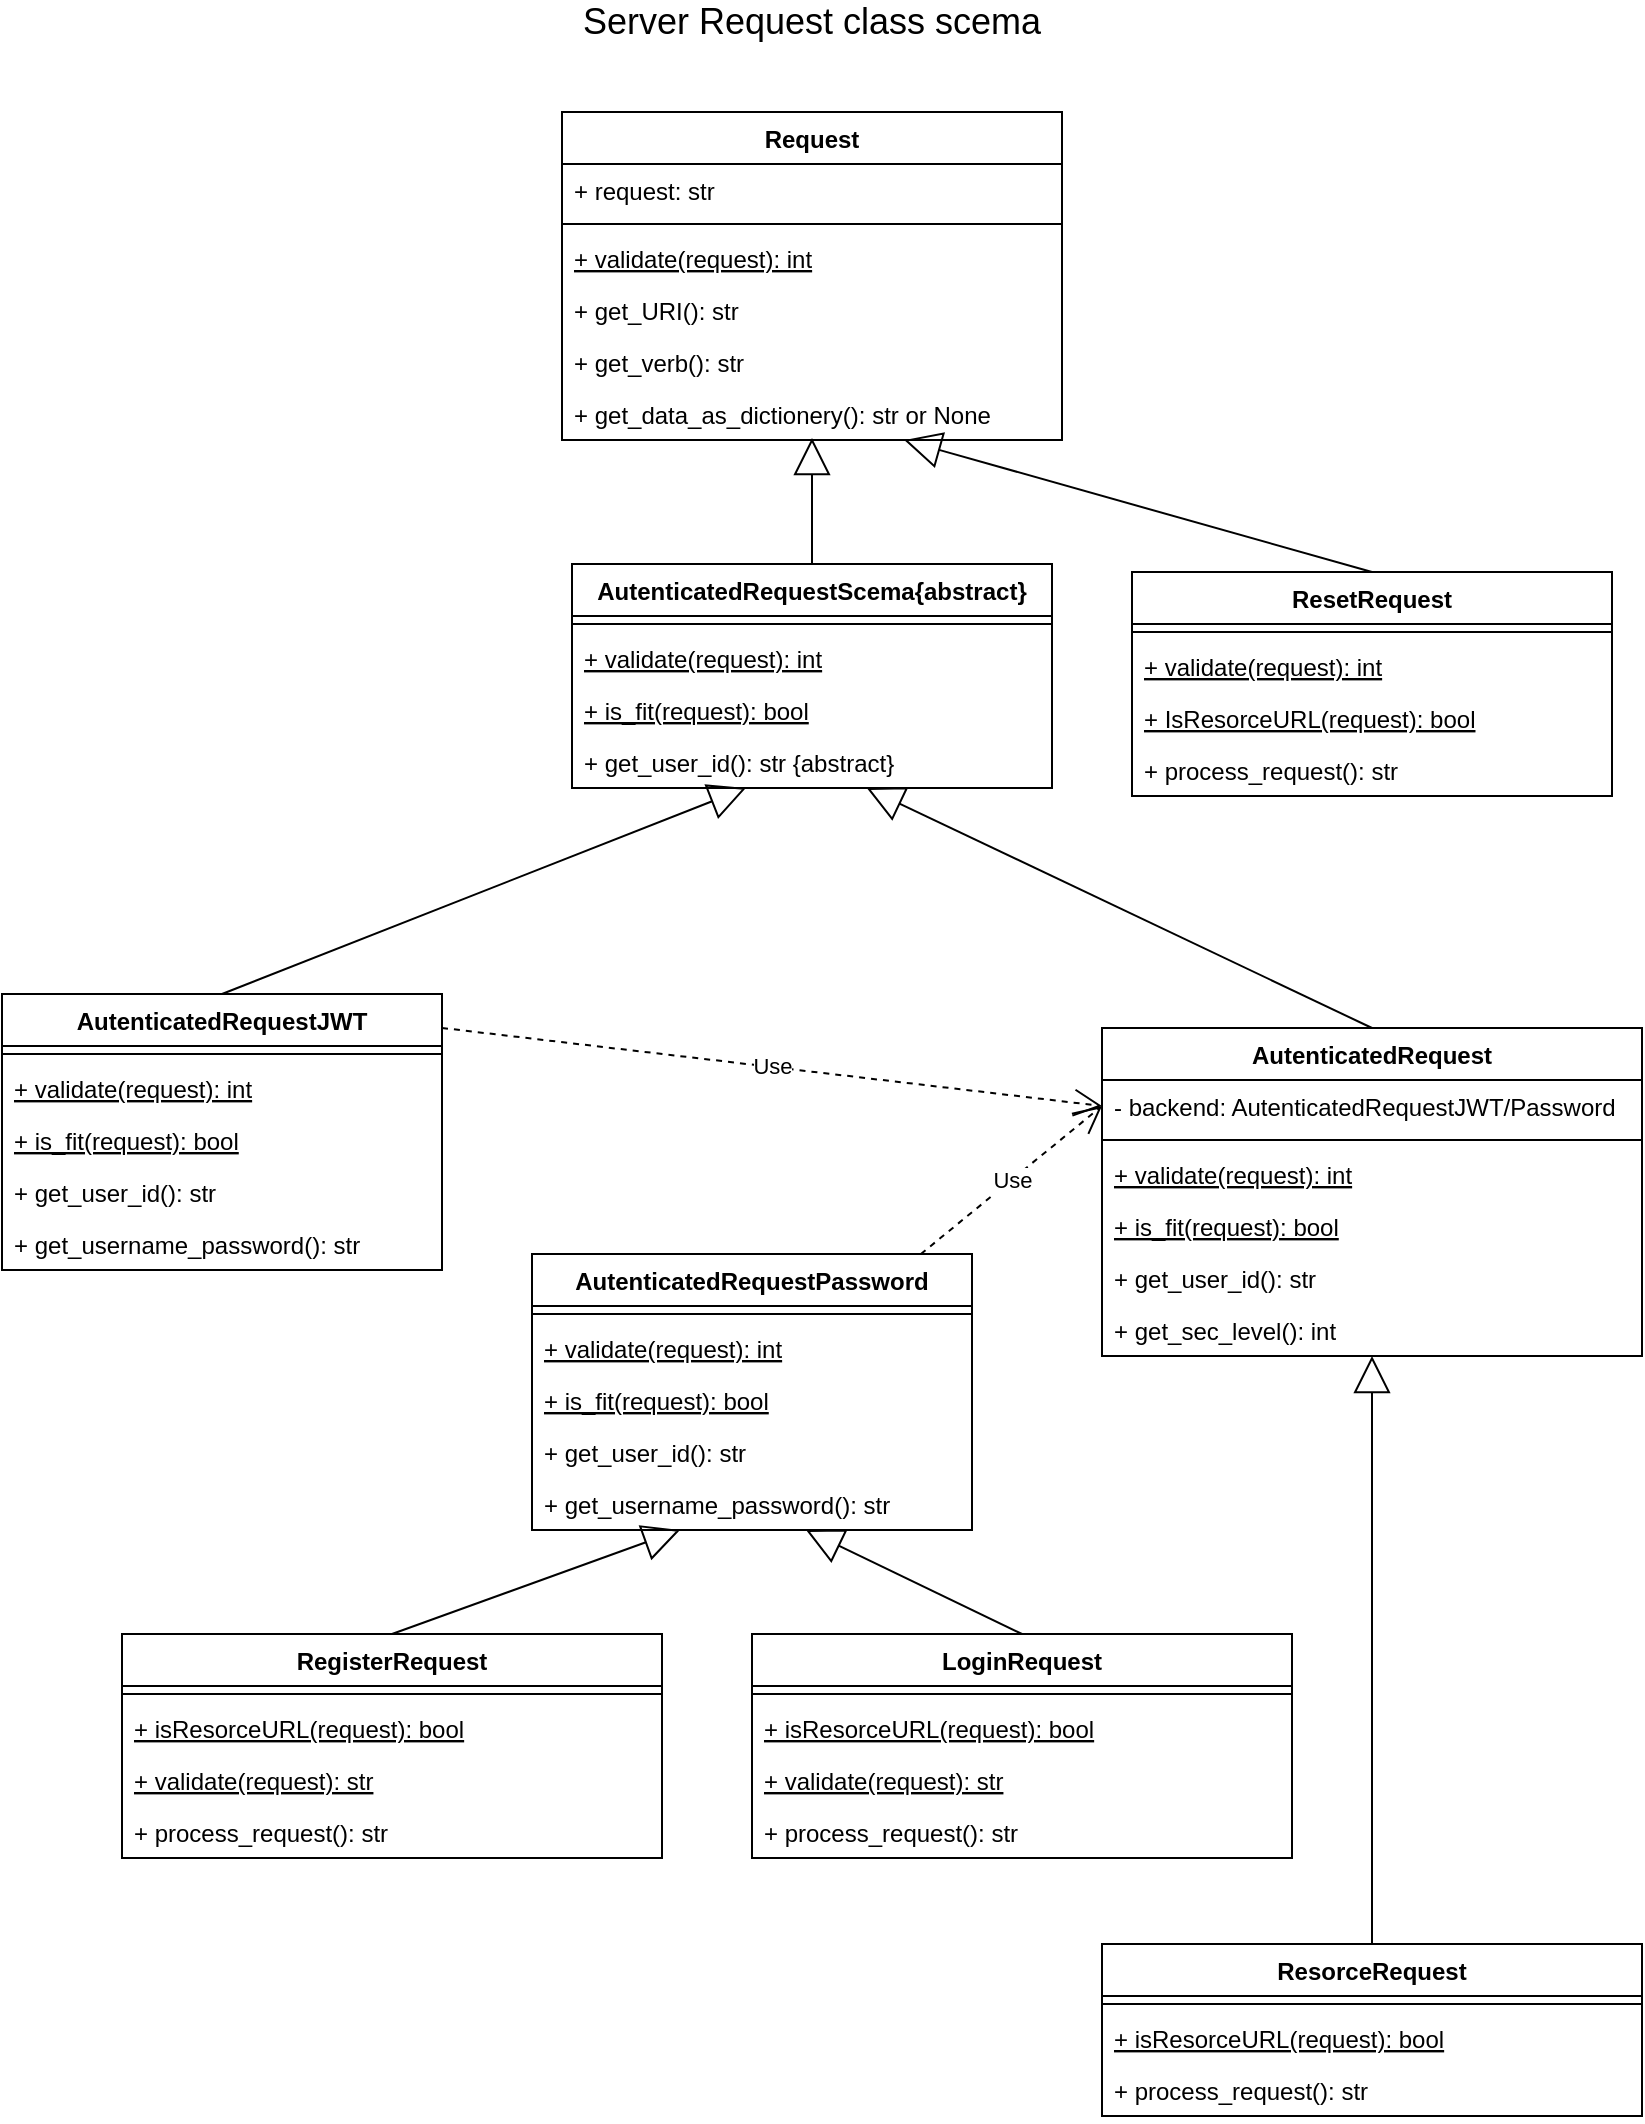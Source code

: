 <mxfile version="10.6.3" type="device"><diagram name="Request" id="qLpD8U0I8rAJyfowAAUs"><mxGraphModel dx="1154" dy="738" grid="1" gridSize="10" guides="1" tooltips="1" connect="1" arrows="1" fold="1" page="1" pageScale="1" pageWidth="850" pageHeight="1100" background="#ffffff" math="0" shadow="0"><root><mxCell id="0"/><mxCell id="1" parent="0"/><mxCell id="8GH3iLczXxvQPFb8CJJR-1" value="Request" style="swimlane;fontStyle=1;align=center;verticalAlign=top;childLayout=stackLayout;horizontal=1;startSize=26;horizontalStack=0;resizeParent=1;resizeParentMax=0;resizeLast=0;collapsible=1;marginBottom=0;" parent="1" vertex="1"><mxGeometry x="300" y="75" width="250" height="164" as="geometry"/></mxCell><mxCell id="8GH3iLczXxvQPFb8CJJR-2" value="+ request: str" style="text;strokeColor=none;fillColor=none;align=left;verticalAlign=top;spacingLeft=4;spacingRight=4;overflow=hidden;rotatable=0;points=[[0,0.5],[1,0.5]];portConstraint=eastwest;" parent="8GH3iLczXxvQPFb8CJJR-1" vertex="1"><mxGeometry y="26" width="250" height="26" as="geometry"/></mxCell><mxCell id="8GH3iLczXxvQPFb8CJJR-3" value="" style="line;strokeWidth=1;fillColor=none;align=left;verticalAlign=middle;spacingTop=-1;spacingLeft=3;spacingRight=3;rotatable=0;labelPosition=right;points=[];portConstraint=eastwest;" parent="8GH3iLczXxvQPFb8CJJR-1" vertex="1"><mxGeometry y="52" width="250" height="8" as="geometry"/></mxCell><mxCell id="8GH3iLczXxvQPFb8CJJR-4" value="+ validate(request): int" style="text;strokeColor=none;fillColor=none;align=left;verticalAlign=top;spacingLeft=4;spacingRight=4;overflow=hidden;rotatable=0;points=[[0,0.5],[1,0.5]];portConstraint=eastwest;fontStyle=4" parent="8GH3iLczXxvQPFb8CJJR-1" vertex="1"><mxGeometry y="60" width="250" height="26" as="geometry"/></mxCell><mxCell id="8GH3iLczXxvQPFb8CJJR-5" value="+ get_URI(): str" style="text;strokeColor=none;fillColor=none;align=left;verticalAlign=top;spacingLeft=4;spacingRight=4;overflow=hidden;rotatable=0;points=[[0,0.5],[1,0.5]];portConstraint=eastwest;" parent="8GH3iLczXxvQPFb8CJJR-1" vertex="1"><mxGeometry y="86" width="250" height="26" as="geometry"/></mxCell><mxCell id="8GH3iLczXxvQPFb8CJJR-6" value="+ get_verb(): str" style="text;strokeColor=none;fillColor=none;align=left;verticalAlign=top;spacingLeft=4;spacingRight=4;overflow=hidden;rotatable=0;points=[[0,0.5],[1,0.5]];portConstraint=eastwest;" parent="8GH3iLczXxvQPFb8CJJR-1" vertex="1"><mxGeometry y="112" width="250" height="26" as="geometry"/></mxCell><mxCell id="8GH3iLczXxvQPFb8CJJR-7" value="+ get_data_as_dictionery(): str or None" style="text;strokeColor=none;fillColor=none;align=left;verticalAlign=top;spacingLeft=4;spacingRight=4;overflow=hidden;rotatable=0;points=[[0,0.5],[1,0.5]];portConstraint=eastwest;" parent="8GH3iLczXxvQPFb8CJJR-1" vertex="1"><mxGeometry y="138" width="250" height="26" as="geometry"/></mxCell><mxCell id="8GH3iLczXxvQPFb8CJJR-14" value="AutenticatedRequestScema{abstract}" style="swimlane;fontStyle=1;align=center;verticalAlign=top;childLayout=stackLayout;horizontal=1;startSize=26;horizontalStack=0;resizeParent=1;resizeParentMax=0;resizeLast=0;collapsible=1;marginBottom=0;" parent="1" vertex="1"><mxGeometry x="305" y="301" width="240" height="112" as="geometry"/></mxCell><mxCell id="8GH3iLczXxvQPFb8CJJR-16" value="" style="line;strokeWidth=1;fillColor=none;align=left;verticalAlign=middle;spacingTop=-1;spacingLeft=3;spacingRight=3;rotatable=0;labelPosition=right;points=[];portConstraint=eastwest;" parent="8GH3iLczXxvQPFb8CJJR-14" vertex="1"><mxGeometry y="26" width="240" height="8" as="geometry"/></mxCell><mxCell id="8GH3iLczXxvQPFb8CJJR-35" value="+ validate(request): int" style="text;strokeColor=none;fillColor=none;align=left;verticalAlign=top;spacingLeft=4;spacingRight=4;overflow=hidden;rotatable=0;points=[[0,0.5],[1,0.5]];portConstraint=eastwest;fontStyle=4" parent="8GH3iLczXxvQPFb8CJJR-14" vertex="1"><mxGeometry y="34" width="240" height="26" as="geometry"/></mxCell><mxCell id="8GH3iLczXxvQPFb8CJJR-17" value="+ is_fit(request): bool" style="text;strokeColor=none;fillColor=none;align=left;verticalAlign=top;spacingLeft=4;spacingRight=4;overflow=hidden;rotatable=0;points=[[0,0.5],[1,0.5]];portConstraint=eastwest;fontStyle=4" parent="8GH3iLczXxvQPFb8CJJR-14" vertex="1"><mxGeometry y="60" width="240" height="26" as="geometry"/></mxCell><mxCell id="8GH3iLczXxvQPFb8CJJR-18" value="+ get_user_id(): str {abstract}" style="text;strokeColor=none;fillColor=none;align=left;verticalAlign=top;spacingLeft=4;spacingRight=4;overflow=hidden;rotatable=0;points=[[0,0.5],[1,0.5]];portConstraint=eastwest;" parent="8GH3iLczXxvQPFb8CJJR-14" vertex="1"><mxGeometry y="86" width="240" height="26" as="geometry"/></mxCell><mxCell id="JPnHlFLPHuDdLfxJmlcP-1" value="ResetRequest" style="swimlane;fontStyle=1;align=center;verticalAlign=top;childLayout=stackLayout;horizontal=1;startSize=26;horizontalStack=0;resizeParent=1;resizeParentMax=0;resizeLast=0;collapsible=1;marginBottom=0;" parent="1" vertex="1"><mxGeometry x="585" y="305" width="240" height="112" as="geometry"/></mxCell><mxCell id="JPnHlFLPHuDdLfxJmlcP-2" value="" style="line;strokeWidth=1;fillColor=none;align=left;verticalAlign=middle;spacingTop=-1;spacingLeft=3;spacingRight=3;rotatable=0;labelPosition=right;points=[];portConstraint=eastwest;" parent="JPnHlFLPHuDdLfxJmlcP-1" vertex="1"><mxGeometry y="26" width="240" height="8" as="geometry"/></mxCell><mxCell id="JPnHlFLPHuDdLfxJmlcP-3" value="+ validate(request): int" style="text;strokeColor=none;fillColor=none;align=left;verticalAlign=top;spacingLeft=4;spacingRight=4;overflow=hidden;rotatable=0;points=[[0,0.5],[1,0.5]];portConstraint=eastwest;fontStyle=4" parent="JPnHlFLPHuDdLfxJmlcP-1" vertex="1"><mxGeometry y="34" width="240" height="26" as="geometry"/></mxCell><mxCell id="JPnHlFLPHuDdLfxJmlcP-4" value="+ IsResorceURL(request): bool&#10;" style="text;strokeColor=none;fillColor=none;align=left;verticalAlign=top;spacingLeft=4;spacingRight=4;overflow=hidden;rotatable=0;points=[[0,0.5],[1,0.5]];portConstraint=eastwest;fontStyle=4" parent="JPnHlFLPHuDdLfxJmlcP-1" vertex="1"><mxGeometry y="60" width="240" height="26" as="geometry"/></mxCell><mxCell id="JPnHlFLPHuDdLfxJmlcP-5" value="+ process_request(): str" style="text;strokeColor=none;fillColor=none;align=left;verticalAlign=top;spacingLeft=4;spacingRight=4;overflow=hidden;rotatable=0;points=[[0,0.5],[1,0.5]];portConstraint=eastwest;" parent="JPnHlFLPHuDdLfxJmlcP-1" vertex="1"><mxGeometry y="86" width="240" height="26" as="geometry"/></mxCell><mxCell id="8GH3iLczXxvQPFb8CJJR-21" value="AutenticatedRequestPassword" style="swimlane;fontStyle=1;align=center;verticalAlign=top;childLayout=stackLayout;horizontal=1;startSize=26;horizontalStack=0;resizeParent=1;resizeParentMax=0;resizeLast=0;collapsible=1;marginBottom=0;" parent="1" vertex="1"><mxGeometry x="285" y="646" width="220" height="138" as="geometry"/></mxCell><mxCell id="8GH3iLczXxvQPFb8CJJR-23" value="" style="line;strokeWidth=1;fillColor=none;align=left;verticalAlign=middle;spacingTop=-1;spacingLeft=3;spacingRight=3;rotatable=0;labelPosition=right;points=[];portConstraint=eastwest;" parent="8GH3iLczXxvQPFb8CJJR-21" vertex="1"><mxGeometry y="26" width="220" height="8" as="geometry"/></mxCell><mxCell id="8GH3iLczXxvQPFb8CJJR-36" value="+ validate(request): int" style="text;strokeColor=none;fillColor=none;align=left;verticalAlign=top;spacingLeft=4;spacingRight=4;overflow=hidden;rotatable=0;points=[[0,0.5],[1,0.5]];portConstraint=eastwest;fontStyle=4" parent="8GH3iLczXxvQPFb8CJJR-21" vertex="1"><mxGeometry y="34" width="220" height="26" as="geometry"/></mxCell><mxCell id="8GH3iLczXxvQPFb8CJJR-33" value="+ is_fit(request): bool" style="text;strokeColor=none;fillColor=none;align=left;verticalAlign=top;spacingLeft=4;spacingRight=4;overflow=hidden;rotatable=0;points=[[0,0.5],[1,0.5]];portConstraint=eastwest;fontStyle=4" parent="8GH3iLczXxvQPFb8CJJR-21" vertex="1"><mxGeometry y="60" width="220" height="26" as="geometry"/></mxCell><mxCell id="8GH3iLczXxvQPFb8CJJR-24" value="+ get_user_id(): str" style="text;strokeColor=none;fillColor=none;align=left;verticalAlign=top;spacingLeft=4;spacingRight=4;overflow=hidden;rotatable=0;points=[[0,0.5],[1,0.5]];portConstraint=eastwest;" parent="8GH3iLczXxvQPFb8CJJR-21" vertex="1"><mxGeometry y="86" width="220" height="26" as="geometry"/></mxCell><mxCell id="8GH3iLczXxvQPFb8CJJR-26" value="+ get_username_password(): str" style="text;strokeColor=none;fillColor=none;align=left;verticalAlign=top;spacingLeft=4;spacingRight=4;overflow=hidden;rotatable=0;points=[[0,0.5],[1,0.5]];portConstraint=eastwest;" parent="8GH3iLczXxvQPFb8CJJR-21" vertex="1"><mxGeometry y="112" width="220" height="26" as="geometry"/></mxCell><mxCell id="8GH3iLczXxvQPFb8CJJR-28" value="AutenticatedRequestJWT" style="swimlane;fontStyle=1;align=center;verticalAlign=top;childLayout=stackLayout;horizontal=1;startSize=26;horizontalStack=0;resizeParent=1;resizeParentMax=0;resizeLast=0;collapsible=1;marginBottom=0;" parent="1" vertex="1"><mxGeometry x="20" y="516" width="220" height="138" as="geometry"/></mxCell><mxCell id="8GH3iLczXxvQPFb8CJJR-29" value="" style="line;strokeWidth=1;fillColor=none;align=left;verticalAlign=middle;spacingTop=-1;spacingLeft=3;spacingRight=3;rotatable=0;labelPosition=right;points=[];portConstraint=eastwest;" parent="8GH3iLczXxvQPFb8CJJR-28" vertex="1"><mxGeometry y="26" width="220" height="8" as="geometry"/></mxCell><mxCell id="8GH3iLczXxvQPFb8CJJR-37" value="+ validate(request): int" style="text;strokeColor=none;fillColor=none;align=left;verticalAlign=top;spacingLeft=4;spacingRight=4;overflow=hidden;rotatable=0;points=[[0,0.5],[1,0.5]];portConstraint=eastwest;fontStyle=4" parent="8GH3iLczXxvQPFb8CJJR-28" vertex="1"><mxGeometry y="34" width="220" height="26" as="geometry"/></mxCell><mxCell id="8GH3iLczXxvQPFb8CJJR-34" value="+ is_fit(request): bool" style="text;strokeColor=none;fillColor=none;align=left;verticalAlign=top;spacingLeft=4;spacingRight=4;overflow=hidden;rotatable=0;points=[[0,0.5],[1,0.5]];portConstraint=eastwest;fontStyle=4" parent="8GH3iLczXxvQPFb8CJJR-28" vertex="1"><mxGeometry y="60" width="220" height="26" as="geometry"/></mxCell><mxCell id="8GH3iLczXxvQPFb8CJJR-30" value="+ get_user_id(): str" style="text;strokeColor=none;fillColor=none;align=left;verticalAlign=top;spacingLeft=4;spacingRight=4;overflow=hidden;rotatable=0;points=[[0,0.5],[1,0.5]];portConstraint=eastwest;" parent="8GH3iLczXxvQPFb8CJJR-28" vertex="1"><mxGeometry y="86" width="220" height="26" as="geometry"/></mxCell><mxCell id="8GH3iLczXxvQPFb8CJJR-31" value="+ get_username_password(): str" style="text;strokeColor=none;fillColor=none;align=left;verticalAlign=top;spacingLeft=4;spacingRight=4;overflow=hidden;rotatable=0;points=[[0,0.5],[1,0.5]];portConstraint=eastwest;" parent="8GH3iLczXxvQPFb8CJJR-28" vertex="1"><mxGeometry y="112" width="220" height="26" as="geometry"/></mxCell><mxCell id="8GH3iLczXxvQPFb8CJJR-45" value="" style="endArrow=block;endSize=16;endFill=0;html=1;entryX=0.5;entryY=0.962;entryDx=0;entryDy=0;entryPerimeter=0;exitX=0.5;exitY=0;exitDx=0;exitDy=0;" parent="1" source="8GH3iLczXxvQPFb8CJJR-14" target="8GH3iLczXxvQPFb8CJJR-7" edge="1"><mxGeometry x="-0.026" y="16" width="160" relative="1" as="geometry"><mxPoint x="255" y="342" as="sourcePoint"/><mxPoint x="315" y="252" as="targetPoint"/><mxPoint as="offset"/></mxGeometry></mxCell><mxCell id="8GH3iLczXxvQPFb8CJJR-47" value="AutenticatedRequest" style="swimlane;fontStyle=1;align=center;verticalAlign=top;childLayout=stackLayout;horizontal=1;startSize=26;horizontalStack=0;resizeParent=1;resizeParentMax=0;resizeLast=0;collapsible=1;marginBottom=0;" parent="1" vertex="1"><mxGeometry x="570" y="533" width="270" height="164" as="geometry"/></mxCell><mxCell id="8GH3iLczXxvQPFb8CJJR-54" value="- backend: AutenticatedRequestJWT/Password" style="text;strokeColor=none;fillColor=none;align=left;verticalAlign=top;spacingLeft=4;spacingRight=4;overflow=hidden;rotatable=0;points=[[0,0.5],[1,0.5]];portConstraint=eastwest;" parent="8GH3iLczXxvQPFb8CJJR-47" vertex="1"><mxGeometry y="26" width="270" height="26" as="geometry"/></mxCell><mxCell id="8GH3iLczXxvQPFb8CJJR-48" value="" style="line;strokeWidth=1;fillColor=none;align=left;verticalAlign=middle;spacingTop=-1;spacingLeft=3;spacingRight=3;rotatable=0;labelPosition=right;points=[];portConstraint=eastwest;" parent="8GH3iLczXxvQPFb8CJJR-47" vertex="1"><mxGeometry y="52" width="270" height="8" as="geometry"/></mxCell><mxCell id="8GH3iLczXxvQPFb8CJJR-49" value="+ validate(request): int" style="text;strokeColor=none;fillColor=none;align=left;verticalAlign=top;spacingLeft=4;spacingRight=4;overflow=hidden;rotatable=0;points=[[0,0.5],[1,0.5]];portConstraint=eastwest;fontStyle=4" parent="8GH3iLczXxvQPFb8CJJR-47" vertex="1"><mxGeometry y="60" width="270" height="26" as="geometry"/></mxCell><mxCell id="8GH3iLczXxvQPFb8CJJR-50" value="+ is_fit(request): bool" style="text;strokeColor=none;fillColor=none;align=left;verticalAlign=top;spacingLeft=4;spacingRight=4;overflow=hidden;rotatable=0;points=[[0,0.5],[1,0.5]];portConstraint=eastwest;fontStyle=4" parent="8GH3iLczXxvQPFb8CJJR-47" vertex="1"><mxGeometry y="86" width="270" height="26" as="geometry"/></mxCell><mxCell id="8GH3iLczXxvQPFb8CJJR-51" value="+ get_user_id(): str" style="text;strokeColor=none;fillColor=none;align=left;verticalAlign=top;spacingLeft=4;spacingRight=4;overflow=hidden;rotatable=0;points=[[0,0.5],[1,0.5]];portConstraint=eastwest;" parent="8GH3iLczXxvQPFb8CJJR-47" vertex="1"><mxGeometry y="112" width="270" height="26" as="geometry"/></mxCell><mxCell id="8GH3iLczXxvQPFb8CJJR-55" value="+ get_sec_level(): int" style="text;strokeColor=none;fillColor=none;align=left;verticalAlign=top;spacingLeft=4;spacingRight=4;overflow=hidden;rotatable=0;points=[[0,0.5],[1,0.5]];portConstraint=eastwest;" parent="8GH3iLczXxvQPFb8CJJR-47" vertex="1"><mxGeometry y="138" width="270" height="26" as="geometry"/></mxCell><mxCell id="8GH3iLczXxvQPFb8CJJR-59" value="ResorceRequest" style="swimlane;fontStyle=1;align=center;verticalAlign=top;childLayout=stackLayout;horizontal=1;startSize=26;horizontalStack=0;resizeParent=1;resizeParentMax=0;resizeLast=0;collapsible=1;marginBottom=0;" parent="1" vertex="1"><mxGeometry x="570" y="991" width="270" height="86" as="geometry"/></mxCell><mxCell id="8GH3iLczXxvQPFb8CJJR-61" value="" style="line;strokeWidth=1;fillColor=none;align=left;verticalAlign=middle;spacingTop=-1;spacingLeft=3;spacingRight=3;rotatable=0;labelPosition=right;points=[];portConstraint=eastwest;" parent="8GH3iLczXxvQPFb8CJJR-59" vertex="1"><mxGeometry y="26" width="270" height="8" as="geometry"/></mxCell><mxCell id="8GH3iLczXxvQPFb8CJJR-62" value="+ isResorceURL(request): bool" style="text;strokeColor=none;fillColor=none;align=left;verticalAlign=top;spacingLeft=4;spacingRight=4;overflow=hidden;rotatable=0;points=[[0,0.5],[1,0.5]];portConstraint=eastwest;fontStyle=4" parent="8GH3iLczXxvQPFb8CJJR-59" vertex="1"><mxGeometry y="34" width="270" height="26" as="geometry"/></mxCell><mxCell id="8GH3iLczXxvQPFb8CJJR-65" value="+ process_request(): str" style="text;strokeColor=none;fillColor=none;align=left;verticalAlign=top;spacingLeft=4;spacingRight=4;overflow=hidden;rotatable=0;points=[[0,0.5],[1,0.5]];portConstraint=eastwest;" parent="8GH3iLczXxvQPFb8CJJR-59" vertex="1"><mxGeometry y="60" width="270" height="26" as="geometry"/></mxCell><mxCell id="8GH3iLczXxvQPFb8CJJR-67" value="RegisterRequest" style="swimlane;fontStyle=1;align=center;verticalAlign=top;childLayout=stackLayout;horizontal=1;startSize=26;horizontalStack=0;resizeParent=1;resizeParentMax=0;resizeLast=0;collapsible=1;marginBottom=0;" parent="1" vertex="1"><mxGeometry x="80" y="836" width="270" height="112" as="geometry"/></mxCell><mxCell id="8GH3iLczXxvQPFb8CJJR-69" value="" style="line;strokeWidth=1;fillColor=none;align=left;verticalAlign=middle;spacingTop=-1;spacingLeft=3;spacingRight=3;rotatable=0;labelPosition=right;points=[];portConstraint=eastwest;" parent="8GH3iLczXxvQPFb8CJJR-67" vertex="1"><mxGeometry y="26" width="270" height="8" as="geometry"/></mxCell><mxCell id="8GH3iLczXxvQPFb8CJJR-70" value="+ isResorceURL(request): bool" style="text;strokeColor=none;fillColor=none;align=left;verticalAlign=top;spacingLeft=4;spacingRight=4;overflow=hidden;rotatable=0;points=[[0,0.5],[1,0.5]];portConstraint=eastwest;fontStyle=4" parent="8GH3iLczXxvQPFb8CJJR-67" vertex="1"><mxGeometry y="34" width="270" height="26" as="geometry"/></mxCell><mxCell id="8GH3iLczXxvQPFb8CJJR-75" value="+ validate(request): str" style="text;strokeColor=none;fillColor=none;align=left;verticalAlign=top;spacingLeft=4;spacingRight=4;overflow=hidden;rotatable=0;points=[[0,0.5],[1,0.5]];portConstraint=eastwest;fontStyle=4" parent="8GH3iLczXxvQPFb8CJJR-67" vertex="1"><mxGeometry y="60" width="270" height="26" as="geometry"/></mxCell><mxCell id="8GH3iLczXxvQPFb8CJJR-71" value="+ process_request(): str" style="text;strokeColor=none;fillColor=none;align=left;verticalAlign=top;spacingLeft=4;spacingRight=4;overflow=hidden;rotatable=0;points=[[0,0.5],[1,0.5]];portConstraint=eastwest;" parent="8GH3iLczXxvQPFb8CJJR-67" vertex="1"><mxGeometry y="86" width="270" height="26" as="geometry"/></mxCell><mxCell id="8GH3iLczXxvQPFb8CJJR-76" value="LoginRequest" style="swimlane;fontStyle=1;align=center;verticalAlign=top;childLayout=stackLayout;horizontal=1;startSize=26;horizontalStack=0;resizeParent=1;resizeParentMax=0;resizeLast=0;collapsible=1;marginBottom=0;" parent="1" vertex="1"><mxGeometry x="395" y="836" width="270" height="112" as="geometry"/></mxCell><mxCell id="8GH3iLczXxvQPFb8CJJR-77" value="" style="line;strokeWidth=1;fillColor=none;align=left;verticalAlign=middle;spacingTop=-1;spacingLeft=3;spacingRight=3;rotatable=0;labelPosition=right;points=[];portConstraint=eastwest;" parent="8GH3iLczXxvQPFb8CJJR-76" vertex="1"><mxGeometry y="26" width="270" height="8" as="geometry"/></mxCell><mxCell id="8GH3iLczXxvQPFb8CJJR-78" value="+ isResorceURL(request): bool" style="text;strokeColor=none;fillColor=none;align=left;verticalAlign=top;spacingLeft=4;spacingRight=4;overflow=hidden;rotatable=0;points=[[0,0.5],[1,0.5]];portConstraint=eastwest;fontStyle=4" parent="8GH3iLczXxvQPFb8CJJR-76" vertex="1"><mxGeometry y="34" width="270" height="26" as="geometry"/></mxCell><mxCell id="8GH3iLczXxvQPFb8CJJR-79" value="+ validate(request): str" style="text;strokeColor=none;fillColor=none;align=left;verticalAlign=top;spacingLeft=4;spacingRight=4;overflow=hidden;rotatable=0;points=[[0,0.5],[1,0.5]];portConstraint=eastwest;fontStyle=4" parent="8GH3iLczXxvQPFb8CJJR-76" vertex="1"><mxGeometry y="60" width="270" height="26" as="geometry"/></mxCell><mxCell id="8GH3iLczXxvQPFb8CJJR-80" value="+ process_request(): str" style="text;strokeColor=none;fillColor=none;align=left;verticalAlign=top;spacingLeft=4;spacingRight=4;overflow=hidden;rotatable=0;points=[[0,0.5],[1,0.5]];portConstraint=eastwest;" parent="8GH3iLczXxvQPFb8CJJR-76" vertex="1"><mxGeometry y="86" width="270" height="26" as="geometry"/></mxCell><mxCell id="8GH3iLczXxvQPFb8CJJR-57" value="Use" style="endArrow=open;endSize=12;dashed=1;html=1;entryX=0;entryY=0.5;entryDx=0;entryDy=0;" parent="1" source="8GH3iLczXxvQPFb8CJJR-21" target="8GH3iLczXxvQPFb8CJJR-54" edge="1"><mxGeometry width="160" relative="1" as="geometry"><mxPoint x="410" y="750" as="sourcePoint"/><mxPoint x="570" y="750" as="targetPoint"/></mxGeometry></mxCell><mxCell id="8GH3iLczXxvQPFb8CJJR-58" value="Use" style="endArrow=open;endSize=12;dashed=1;html=1;exitX=1;exitY=0.123;exitDx=0;exitDy=0;exitPerimeter=0;entryX=0;entryY=0.5;entryDx=0;entryDy=0;" parent="1" source="8GH3iLczXxvQPFb8CJJR-28" target="8GH3iLczXxvQPFb8CJJR-54" edge="1"><mxGeometry width="160" relative="1" as="geometry"><mxPoint x="397" y="685" as="sourcePoint"/><mxPoint x="590" y="583" as="targetPoint"/></mxGeometry></mxCell><mxCell id="IgFPPhp9NtBaRPwz_cSt-1" value="" style="endArrow=block;endSize=16;endFill=0;html=1;exitX=0.5;exitY=0;exitDx=0;exitDy=0;" parent="1" source="8GH3iLczXxvQPFb8CJJR-47" target="8GH3iLczXxvQPFb8CJJR-18" edge="1"><mxGeometry x="-0.026" y="16" width="160" relative="1" as="geometry"><mxPoint x="770" y="485" as="sourcePoint"/><mxPoint x="771" y="374" as="targetPoint"/><mxPoint as="offset"/></mxGeometry></mxCell><mxCell id="IgFPPhp9NtBaRPwz_cSt-2" value="" style="endArrow=block;endSize=16;endFill=0;html=1;exitX=0.5;exitY=0;exitDx=0;exitDy=0;" parent="1" source="8GH3iLczXxvQPFb8CJJR-28" target="8GH3iLczXxvQPFb8CJJR-18" edge="1"><mxGeometry x="-0.026" y="16" width="160" relative="1" as="geometry"><mxPoint x="400" y="282" as="sourcePoint"/><mxPoint x="401" y="171" as="targetPoint"/><mxPoint as="offset"/></mxGeometry></mxCell><mxCell id="IgFPPhp9NtBaRPwz_cSt-3" value="" style="endArrow=block;endSize=16;endFill=0;html=1;exitX=0.5;exitY=0;exitDx=0;exitDy=0;" parent="1" source="8GH3iLczXxvQPFb8CJJR-67" target="8GH3iLczXxvQPFb8CJJR-26" edge="1"><mxGeometry x="-0.026" y="16" width="160" relative="1" as="geometry"><mxPoint x="140" y="577" as="sourcePoint"/><mxPoint x="451.53" y="456" as="targetPoint"/><mxPoint as="offset"/></mxGeometry></mxCell><mxCell id="IgFPPhp9NtBaRPwz_cSt-4" value="" style="endArrow=block;endSize=16;endFill=0;html=1;exitX=0.5;exitY=0;exitDx=0;exitDy=0;" parent="1" source="8GH3iLczXxvQPFb8CJJR-76" target="8GH3iLczXxvQPFb8CJJR-26" edge="1"><mxGeometry x="-0.026" y="16" width="160" relative="1" as="geometry"><mxPoint x="225" y="846" as="sourcePoint"/><mxPoint x="369" y="794" as="targetPoint"/><mxPoint as="offset"/></mxGeometry></mxCell><mxCell id="IgFPPhp9NtBaRPwz_cSt-5" value="" style="endArrow=block;endSize=16;endFill=0;html=1;exitX=0.5;exitY=0;exitDx=0;exitDy=0;" parent="1" source="8GH3iLczXxvQPFb8CJJR-59" target="8GH3iLczXxvQPFb8CJJR-55" edge="1"><mxGeometry x="-0.026" y="16" width="160" relative="1" as="geometry"><mxPoint x="540" y="846" as="sourcePoint"/><mxPoint x="432" y="794" as="targetPoint"/><mxPoint as="offset"/></mxGeometry></mxCell><mxCell id="JPnHlFLPHuDdLfxJmlcP-7" value="" style="endArrow=block;endSize=16;endFill=0;html=1;exitX=0.5;exitY=0;exitDx=0;exitDy=0;" parent="1" source="JPnHlFLPHuDdLfxJmlcP-1" target="8GH3iLczXxvQPFb8CJJR-7" edge="1"><mxGeometry x="-0.026" y="16" width="160" relative="1" as="geometry"><mxPoint x="435" y="311" as="sourcePoint"/><mxPoint x="435" y="205" as="targetPoint"/><mxPoint as="offset"/></mxGeometry></mxCell><mxCell id="L4VGjSfvAQM-FT57TF-v-1" value="&lt;font style=&quot;font-size: 18px&quot;&gt;Server Request class scema&lt;/font&gt;" style="text;html=1;strokeColor=none;fillColor=none;align=center;verticalAlign=middle;whiteSpace=wrap;rounded=0;" parent="1" vertex="1"><mxGeometry x="225" y="20" width="400" height="20" as="geometry"/></mxCell></root></mxGraphModel></diagram><diagram name="URI" id="SSc75n9SFX_kL1FG9alZ"><mxGraphModel dx="1154" dy="738" grid="1" gridSize="10" guides="1" tooltips="1" connect="1" arrows="1" fold="1" page="1" pageScale="1" pageWidth="827" pageHeight="1169" math="0" shadow="0"><root><mxCell id="acAo-PlrU-bfSHG-pj-i-0"/><mxCell id="acAo-PlrU-bfSHG-pj-i-1" parent="acAo-PlrU-bfSHG-pj-i-0"/><mxCell id="rMhA87riTvBOXmgXE3Jl-0" value="Responce" style="swimlane;fontStyle=1;align=center;verticalAlign=top;childLayout=stackLayout;horizontal=1;startSize=26;horizontalStack=0;resizeParent=1;resizeParentMax=0;resizeLast=0;collapsible=1;marginBottom=0;" parent="acAo-PlrU-bfSHG-pj-i-1" vertex="1"><mxGeometry x="250" y="84" width="281" height="112" as="geometry"/></mxCell><mxCell id="rMhA87riTvBOXmgXE3Jl-2" value="" style="line;strokeWidth=1;fillColor=none;align=left;verticalAlign=middle;spacingTop=-1;spacingLeft=3;spacingRight=3;rotatable=0;labelPosition=right;points=[];portConstraint=eastwest;" parent="rMhA87riTvBOXmgXE3Jl-0" vertex="1"><mxGeometry y="26" width="281" height="8" as="geometry"/></mxCell><mxCell id="rMhA87riTvBOXmgXE3Jl-3" value="+ validate_erors(code): str" style="text;strokeColor=none;fillColor=none;align=left;verticalAlign=top;spacingLeft=4;spacingRight=4;overflow=hidden;rotatable=0;points=[[0,0.5],[1,0.5]];portConstraint=eastwest;fontStyle=4" parent="rMhA87riTvBOXmgXE3Jl-0" vertex="1"><mxGeometry y="34" width="281" height="26" as="geometry"/></mxCell><mxCell id="rMhA87riTvBOXmgXE3Jl-9" value="+ handle_request(): str {abstract}" style="text;strokeColor=none;fillColor=none;align=left;verticalAlign=top;spacingLeft=4;spacingRight=4;overflow=hidden;rotatable=0;points=[[0,0.5],[1,0.5]];portConstraint=eastwest;fontStyle=4" parent="rMhA87riTvBOXmgXE3Jl-0" vertex="1"><mxGeometry y="60" width="281" height="26" as="geometry"/></mxCell><mxCell id="rMhA87riTvBOXmgXE3Jl-10" value="+ prosses_request(): str {abstract}" style="text;strokeColor=none;fillColor=none;align=left;verticalAlign=top;spacingLeft=4;spacingRight=4;overflow=hidden;rotatable=0;points=[[0,0.5],[1,0.5]];portConstraint=eastwest;fontStyle=4" parent="rMhA87riTvBOXmgXE3Jl-0" vertex="1"><mxGeometry y="86" width="281" height="26" as="geometry"/></mxCell><mxCell id="rMhA87riTvBOXmgXE3Jl-11" value="Uri" style="swimlane;fontStyle=1;align=center;verticalAlign=top;childLayout=stackLayout;horizontal=1;startSize=26;horizontalStack=0;resizeParent=1;resizeParentMax=0;resizeLast=0;collapsible=1;marginBottom=0;" parent="acAo-PlrU-bfSHG-pj-i-1" vertex="1"><mxGeometry x="280" y="272" width="220" height="242" as="geometry"/></mxCell><mxCell id="rMhA87riTvBOXmgXE3Jl-17" value="+ URI = Not Implomented" style="text;strokeColor=none;fillColor=none;align=left;verticalAlign=top;spacingLeft=4;spacingRight=4;overflow=hidden;rotatable=0;points=[[0,0.5],[1,0.5]];portConstraint=eastwest;fontStyle=0" parent="rMhA87riTvBOXmgXE3Jl-11" vertex="1"><mxGeometry y="26" width="220" height="26" as="geometry"/></mxCell><mxCell id="rMhA87riTvBOXmgXE3Jl-12" value="" style="line;strokeWidth=1;fillColor=none;align=left;verticalAlign=middle;spacingTop=-1;spacingLeft=3;spacingRight=3;rotatable=0;labelPosition=right;points=[];portConstraint=eastwest;" parent="rMhA87riTvBOXmgXE3Jl-11" vertex="1"><mxGeometry y="52" width="220" height="8" as="geometry"/></mxCell><mxCell id="rMhA87riTvBOXmgXE3Jl-13" value="+ is_uri(uri): bool" style="text;strokeColor=none;fillColor=none;align=left;verticalAlign=top;spacingLeft=4;spacingRight=4;overflow=hidden;rotatable=0;points=[[0,0.5],[1,0.5]];portConstraint=eastwest;fontStyle=4" parent="rMhA87riTvBOXmgXE3Jl-11" vertex="1"><mxGeometry y="60" width="220" height="26" as="geometry"/></mxCell><mxCell id="rMhA87riTvBOXmgXE3Jl-14" value="+ handle_request(): str" style="text;strokeColor=none;fillColor=none;align=left;verticalAlign=top;spacingLeft=4;spacingRight=4;overflow=hidden;rotatable=0;points=[[0,0.5],[1,0.5]];portConstraint=eastwest;fontStyle=4" parent="rMhA87riTvBOXmgXE3Jl-11" vertex="1"><mxGeometry y="86" width="220" height="26" as="geometry"/></mxCell><mxCell id="rMhA87riTvBOXmgXE3Jl-15" value="+ methode_not_allowed(): str" style="text;strokeColor=none;fillColor=none;align=left;verticalAlign=top;spacingLeft=4;spacingRight=4;overflow=hidden;rotatable=0;points=[[0,0.5],[1,0.5]];portConstraint=eastwest;fontStyle=4" parent="rMhA87riTvBOXmgXE3Jl-11" vertex="1"><mxGeometry y="112" width="220" height="26" as="geometry"/></mxCell><mxCell id="rMhA87riTvBOXmgXE3Jl-19" value="+ GET(): str {not impemented}" style="text;strokeColor=none;fillColor=none;align=left;verticalAlign=top;spacingLeft=4;spacingRight=4;overflow=hidden;rotatable=0;points=[[0,0.5],[1,0.5]];portConstraint=eastwest;fontStyle=0" parent="rMhA87riTvBOXmgXE3Jl-11" vertex="1"><mxGeometry y="138" width="220" height="26" as="geometry"/></mxCell><mxCell id="rMhA87riTvBOXmgXE3Jl-20" value="+ PATCH(): str {not impemented}" style="text;strokeColor=none;fillColor=none;align=left;verticalAlign=top;spacingLeft=4;spacingRight=4;overflow=hidden;rotatable=0;points=[[0,0.5],[1,0.5]];portConstraint=eastwest;fontStyle=0" parent="rMhA87riTvBOXmgXE3Jl-11" vertex="1"><mxGeometry y="164" width="220" height="26" as="geometry"/></mxCell><mxCell id="rMhA87riTvBOXmgXE3Jl-21" value="+ POST(): str {not impemented}" style="text;strokeColor=none;fillColor=none;align=left;verticalAlign=top;spacingLeft=4;spacingRight=4;overflow=hidden;rotatable=0;points=[[0,0.5],[1,0.5]];portConstraint=eastwest;fontStyle=0" parent="rMhA87riTvBOXmgXE3Jl-11" vertex="1"><mxGeometry y="190" width="220" height="26" as="geometry"/></mxCell><mxCell id="rMhA87riTvBOXmgXE3Jl-22" value="+ DELETE(): str {not impemented}" style="text;strokeColor=none;fillColor=none;align=left;verticalAlign=top;spacingLeft=4;spacingRight=4;overflow=hidden;rotatable=0;points=[[0,0.5],[1,0.5]];portConstraint=eastwest;fontStyle=0" parent="rMhA87riTvBOXmgXE3Jl-11" vertex="1"><mxGeometry y="216" width="220" height="26" as="geometry"/></mxCell><mxCell id="rMhA87riTvBOXmgXE3Jl-61" value="ProgramUri" style="swimlane;fontStyle=1;align=center;verticalAlign=top;childLayout=stackLayout;horizontal=1;startSize=26;horizontalStack=0;resizeParent=1;resizeParentMax=0;resizeLast=0;collapsible=1;marginBottom=0;" parent="acAo-PlrU-bfSHG-pj-i-1" vertex="1"><mxGeometry x="420" y="721" width="220" height="138" as="geometry"/></mxCell><mxCell id="rMhA87riTvBOXmgXE3Jl-62" value="+ URI = /passwords/{prog id}" style="text;strokeColor=none;fillColor=none;align=left;verticalAlign=top;spacingLeft=4;spacingRight=4;overflow=hidden;rotatable=0;points=[[0,0.5],[1,0.5]];portConstraint=eastwest;fontStyle=0" parent="rMhA87riTvBOXmgXE3Jl-61" vertex="1"><mxGeometry y="26" width="220" height="26" as="geometry"/></mxCell><mxCell id="rMhA87riTvBOXmgXE3Jl-63" value="" style="line;strokeWidth=1;fillColor=none;align=left;verticalAlign=middle;spacingTop=-1;spacingLeft=3;spacingRight=3;rotatable=0;labelPosition=right;points=[];portConstraint=eastwest;" parent="rMhA87riTvBOXmgXE3Jl-61" vertex="1"><mxGeometry y="52" width="220" height="8" as="geometry"/></mxCell><mxCell id="rMhA87riTvBOXmgXE3Jl-67" value="+ GET(): str {not impemented}" style="text;strokeColor=none;fillColor=none;align=left;verticalAlign=top;spacingLeft=4;spacingRight=4;overflow=hidden;rotatable=0;points=[[0,0.5],[1,0.5]];portConstraint=eastwest;fontStyle=0" parent="rMhA87riTvBOXmgXE3Jl-61" vertex="1"><mxGeometry y="60" width="220" height="26" as="geometry"/></mxCell><mxCell id="rMhA87riTvBOXmgXE3Jl-68" value="+ PATCH(): str {not impemented}" style="text;strokeColor=none;fillColor=none;align=left;verticalAlign=top;spacingLeft=4;spacingRight=4;overflow=hidden;rotatable=0;points=[[0,0.5],[1,0.5]];portConstraint=eastwest;fontStyle=0" parent="rMhA87riTvBOXmgXE3Jl-61" vertex="1"><mxGeometry y="86" width="220" height="26" as="geometry"/></mxCell><mxCell id="rMhA87riTvBOXmgXE3Jl-70" value="+ DELETE(): str {not impemented}" style="text;strokeColor=none;fillColor=none;align=left;verticalAlign=top;spacingLeft=4;spacingRight=4;overflow=hidden;rotatable=0;points=[[0,0.5],[1,0.5]];portConstraint=eastwest;fontStyle=0" parent="rMhA87riTvBOXmgXE3Jl-61" vertex="1"><mxGeometry y="112" width="220" height="26" as="geometry"/></mxCell><mxCell id="rMhA87riTvBOXmgXE3Jl-50" value="PasswordsUri" style="swimlane;fontStyle=1;align=center;verticalAlign=top;childLayout=stackLayout;horizontal=1;startSize=26;horizontalStack=0;resizeParent=1;resizeParentMax=0;resizeLast=0;collapsible=1;marginBottom=0;" parent="acAo-PlrU-bfSHG-pj-i-1" vertex="1"><mxGeometry x="150" y="730" width="220" height="112" as="geometry"/></mxCell><mxCell id="rMhA87riTvBOXmgXE3Jl-51" value="+ URI = /passwords" style="text;strokeColor=none;fillColor=none;align=left;verticalAlign=top;spacingLeft=4;spacingRight=4;overflow=hidden;rotatable=0;points=[[0,0.5],[1,0.5]];portConstraint=eastwest;fontStyle=0" parent="rMhA87riTvBOXmgXE3Jl-50" vertex="1"><mxGeometry y="26" width="220" height="26" as="geometry"/></mxCell><mxCell id="rMhA87riTvBOXmgXE3Jl-52" value="" style="line;strokeWidth=1;fillColor=none;align=left;verticalAlign=middle;spacingTop=-1;spacingLeft=3;spacingRight=3;rotatable=0;labelPosition=right;points=[];portConstraint=eastwest;" parent="rMhA87riTvBOXmgXE3Jl-50" vertex="1"><mxGeometry y="52" width="220" height="8" as="geometry"/></mxCell><mxCell id="rMhA87riTvBOXmgXE3Jl-56" value="+ GET(): str " style="text;strokeColor=none;fillColor=none;align=left;verticalAlign=top;spacingLeft=4;spacingRight=4;overflow=hidden;rotatable=0;points=[[0,0.5],[1,0.5]];portConstraint=eastwest;fontStyle=0" parent="rMhA87riTvBOXmgXE3Jl-50" vertex="1"><mxGeometry y="60" width="220" height="26" as="geometry"/></mxCell><mxCell id="rMhA87riTvBOXmgXE3Jl-58" value="+ POST(): str " style="text;strokeColor=none;fillColor=none;align=left;verticalAlign=top;spacingLeft=4;spacingRight=4;overflow=hidden;rotatable=0;points=[[0,0.5],[1,0.5]];portConstraint=eastwest;fontStyle=0" parent="rMhA87riTvBOXmgXE3Jl-50" vertex="1"><mxGeometry y="86" width="220" height="26" as="geometry"/></mxCell><mxCell id="rMhA87riTvBOXmgXE3Jl-39" value="Login" style="swimlane;fontStyle=1;align=center;verticalAlign=top;childLayout=stackLayout;horizontal=1;startSize=26;horizontalStack=0;resizeParent=1;resizeParentMax=0;resizeLast=0;collapsible=1;marginBottom=0;" parent="acAo-PlrU-bfSHG-pj-i-1" vertex="1"><mxGeometry x="580" y="530" width="220" height="86" as="geometry"/></mxCell><mxCell id="rMhA87riTvBOXmgXE3Jl-40" value="+ URI = /login" style="text;strokeColor=none;fillColor=none;align=left;verticalAlign=top;spacingLeft=4;spacingRight=4;overflow=hidden;rotatable=0;points=[[0,0.5],[1,0.5]];portConstraint=eastwest;fontStyle=0" parent="rMhA87riTvBOXmgXE3Jl-39" vertex="1"><mxGeometry y="26" width="220" height="26" as="geometry"/></mxCell><mxCell id="rMhA87riTvBOXmgXE3Jl-41" value="" style="line;strokeWidth=1;fillColor=none;align=left;verticalAlign=middle;spacingTop=-1;spacingLeft=3;spacingRight=3;rotatable=0;labelPosition=right;points=[];portConstraint=eastwest;" parent="rMhA87riTvBOXmgXE3Jl-39" vertex="1"><mxGeometry y="52" width="220" height="8" as="geometry"/></mxCell><mxCell id="rMhA87riTvBOXmgXE3Jl-45" value="+ GET(): str " style="text;strokeColor=none;fillColor=none;align=left;verticalAlign=top;spacingLeft=4;spacingRight=4;overflow=hidden;rotatable=0;points=[[0,0.5],[1,0.5]];portConstraint=eastwest;fontStyle=0" parent="rMhA87riTvBOXmgXE3Jl-39" vertex="1"><mxGeometry y="60" width="220" height="26" as="geometry"/></mxCell><mxCell id="rMhA87riTvBOXmgXE3Jl-27" value="Register" style="swimlane;fontStyle=1;align=center;verticalAlign=top;childLayout=stackLayout;horizontal=1;startSize=26;horizontalStack=0;resizeParent=1;resizeParentMax=0;resizeLast=0;collapsible=1;marginBottom=0;" parent="acAo-PlrU-bfSHG-pj-i-1" vertex="1"><mxGeometry x="10" y="358" width="220" height="86" as="geometry"/></mxCell><mxCell id="rMhA87riTvBOXmgXE3Jl-28" value="+ URI = /register" style="text;strokeColor=none;fillColor=none;align=left;verticalAlign=top;spacingLeft=4;spacingRight=4;overflow=hidden;rotatable=0;points=[[0,0.5],[1,0.5]];portConstraint=eastwest;fontStyle=0" parent="rMhA87riTvBOXmgXE3Jl-27" vertex="1"><mxGeometry y="26" width="220" height="26" as="geometry"/></mxCell><mxCell id="rMhA87riTvBOXmgXE3Jl-30" value="" style="line;strokeWidth=1;fillColor=none;align=left;verticalAlign=middle;spacingTop=-1;spacingLeft=3;spacingRight=3;rotatable=0;labelPosition=right;points=[];portConstraint=eastwest;" parent="rMhA87riTvBOXmgXE3Jl-27" vertex="1"><mxGeometry y="52" width="220" height="8" as="geometry"/></mxCell><mxCell id="rMhA87riTvBOXmgXE3Jl-36" value="+ POST(): str " style="text;strokeColor=none;fillColor=none;align=left;verticalAlign=top;spacingLeft=4;spacingRight=4;overflow=hidden;rotatable=0;points=[[0,0.5],[1,0.5]];portConstraint=eastwest;fontStyle=0" parent="rMhA87riTvBOXmgXE3Jl-27" vertex="1"><mxGeometry y="60" width="220" height="26" as="geometry"/></mxCell><mxCell id="BHejZNplsi24eOcYEnI6-0" value="Reset" style="swimlane;fontStyle=1;align=center;verticalAlign=top;childLayout=stackLayout;horizontal=1;startSize=26;horizontalStack=0;resizeParent=1;resizeParentMax=0;resizeLast=0;collapsible=1;marginBottom=0;" parent="acAo-PlrU-bfSHG-pj-i-1" vertex="1"><mxGeometry x="570" y="272" width="220" height="112" as="geometry"/></mxCell><mxCell id="BHejZNplsi24eOcYEnI6-1" value="+ URI = /reset" style="text;strokeColor=none;fillColor=none;align=left;verticalAlign=top;spacingLeft=4;spacingRight=4;overflow=hidden;rotatable=0;points=[[0,0.5],[1,0.5]];portConstraint=eastwest;fontStyle=0" parent="BHejZNplsi24eOcYEnI6-0" vertex="1"><mxGeometry y="26" width="220" height="26" as="geometry"/></mxCell><mxCell id="BHejZNplsi24eOcYEnI6-2" value="" style="line;strokeWidth=1;fillColor=none;align=left;verticalAlign=middle;spacingTop=-1;spacingLeft=3;spacingRight=3;rotatable=0;labelPosition=right;points=[];portConstraint=eastwest;" parent="BHejZNplsi24eOcYEnI6-0" vertex="1"><mxGeometry y="52" width="220" height="8" as="geometry"/></mxCell><mxCell id="BHejZNplsi24eOcYEnI6-3" value="+ GET(): str&#10; " style="text;strokeColor=none;fillColor=none;align=left;verticalAlign=top;spacingLeft=4;spacingRight=4;overflow=hidden;rotatable=0;points=[[0,0.5],[1,0.5]];portConstraint=eastwest;fontStyle=0" parent="BHejZNplsi24eOcYEnI6-0" vertex="1"><mxGeometry y="60" width="220" height="26" as="geometry"/></mxCell><mxCell id="BHejZNplsi24eOcYEnI6-6" value="+ POST(): str&#10; " style="text;strokeColor=none;fillColor=none;align=left;verticalAlign=top;spacingLeft=4;spacingRight=4;overflow=hidden;rotatable=0;points=[[0,0.5],[1,0.5]];portConstraint=eastwest;fontStyle=0" parent="BHejZNplsi24eOcYEnI6-0" vertex="1"><mxGeometry y="86" width="220" height="26" as="geometry"/></mxCell><mxCell id="dLudF-5MMpOTsczCCgwe-0" value="" style="endArrow=block;endSize=16;endFill=0;html=1;entryX=0.5;entryY=0.962;entryDx=0;entryDy=0;entryPerimeter=0;exitX=0.5;exitY=0;exitDx=0;exitDy=0;" parent="acAo-PlrU-bfSHG-pj-i-1" source="rMhA87riTvBOXmgXE3Jl-11" target="rMhA87riTvBOXmgXE3Jl-10" edge="1"><mxGeometry x="-0.026" y="16" width="160" relative="1" as="geometry"><mxPoint x="475" y="301" as="sourcePoint"/><mxPoint x="475" y="195" as="targetPoint"/><mxPoint as="offset"/></mxGeometry></mxCell><mxCell id="dLudF-5MMpOTsczCCgwe-1" value="" style="endArrow=block;endSize=16;endFill=0;html=1;entryX=1;entryY=0.5;entryDx=0;entryDy=0;exitX=0.5;exitY=0;exitDx=0;exitDy=0;" parent="acAo-PlrU-bfSHG-pj-i-1" source="rMhA87riTvBOXmgXE3Jl-39" target="rMhA87riTvBOXmgXE3Jl-15" edge="1"><mxGeometry x="-0.026" y="16" width="160" relative="1" as="geometry"><mxPoint x="485" y="311" as="sourcePoint"/><mxPoint x="485" y="205" as="targetPoint"/><mxPoint as="offset"/></mxGeometry></mxCell><mxCell id="dLudF-5MMpOTsczCCgwe-2" value="" style="endArrow=block;endSize=16;endFill=0;html=1;entryX=0;entryY=0.5;entryDx=0;entryDy=0;exitX=1;exitY=0.5;exitDx=0;exitDy=0;" parent="acAo-PlrU-bfSHG-pj-i-1" source="rMhA87riTvBOXmgXE3Jl-28" target="rMhA87riTvBOXmgXE3Jl-15" edge="1"><mxGeometry x="-0.026" y="16" width="160" relative="1" as="geometry"><mxPoint x="495" y="321" as="sourcePoint"/><mxPoint x="495" y="215" as="targetPoint"/><mxPoint as="offset"/></mxGeometry></mxCell><mxCell id="dLudF-5MMpOTsczCCgwe-3" value="" style="endArrow=block;endSize=16;endFill=0;html=1;exitX=0.5;exitY=0;exitDx=0;exitDy=0;" parent="acAo-PlrU-bfSHG-pj-i-1" source="rMhA87riTvBOXmgXE3Jl-61" target="rMhA87riTvBOXmgXE3Jl-22" edge="1"><mxGeometry x="-0.026" y="16" width="160" relative="1" as="geometry"><mxPoint x="505" y="331" as="sourcePoint"/><mxPoint x="505" y="225" as="targetPoint"/><mxPoint as="offset"/></mxGeometry></mxCell><mxCell id="dLudF-5MMpOTsczCCgwe-4" value="" style="endArrow=block;endSize=16;endFill=0;html=1;exitX=0.5;exitY=0;exitDx=0;exitDy=0;" parent="acAo-PlrU-bfSHG-pj-i-1" source="rMhA87riTvBOXmgXE3Jl-50" target="rMhA87riTvBOXmgXE3Jl-22" edge="1"><mxGeometry x="-0.026" y="16" width="160" relative="1" as="geometry"><mxPoint x="515" y="341" as="sourcePoint"/><mxPoint x="515" y="235" as="targetPoint"/><mxPoint as="offset"/></mxGeometry></mxCell><mxCell id="BHejZNplsi24eOcYEnI6-5" value="" style="endArrow=block;endSize=16;endFill=0;html=1;entryX=1;entryY=0.5;entryDx=0;entryDy=0;exitX=0;exitY=0.5;exitDx=0;exitDy=0;" parent="acAo-PlrU-bfSHG-pj-i-1" source="BHejZNplsi24eOcYEnI6-1" target="rMhA87riTvBOXmgXE3Jl-17" edge="1"><mxGeometry x="-0.026" y="16" width="160" relative="1" as="geometry"><mxPoint x="140" y="446" as="sourcePoint"/><mxPoint x="290" y="407" as="targetPoint"/><mxPoint as="offset"/></mxGeometry></mxCell><mxCell id="_PhL3zLdJVpKfkGvBQtA-0" value="&lt;font style=&quot;font-size: 18px&quot;&gt;Server Responce and Uri class scema&lt;/font&gt;" style="text;html=1;strokeColor=none;fillColor=none;align=center;verticalAlign=middle;whiteSpace=wrap;rounded=0;" parent="acAo-PlrU-bfSHG-pj-i-1" vertex="1"><mxGeometry x="225" y="20" width="400" height="20" as="geometry"/></mxCell></root></mxGraphModel></diagram></mxfile>